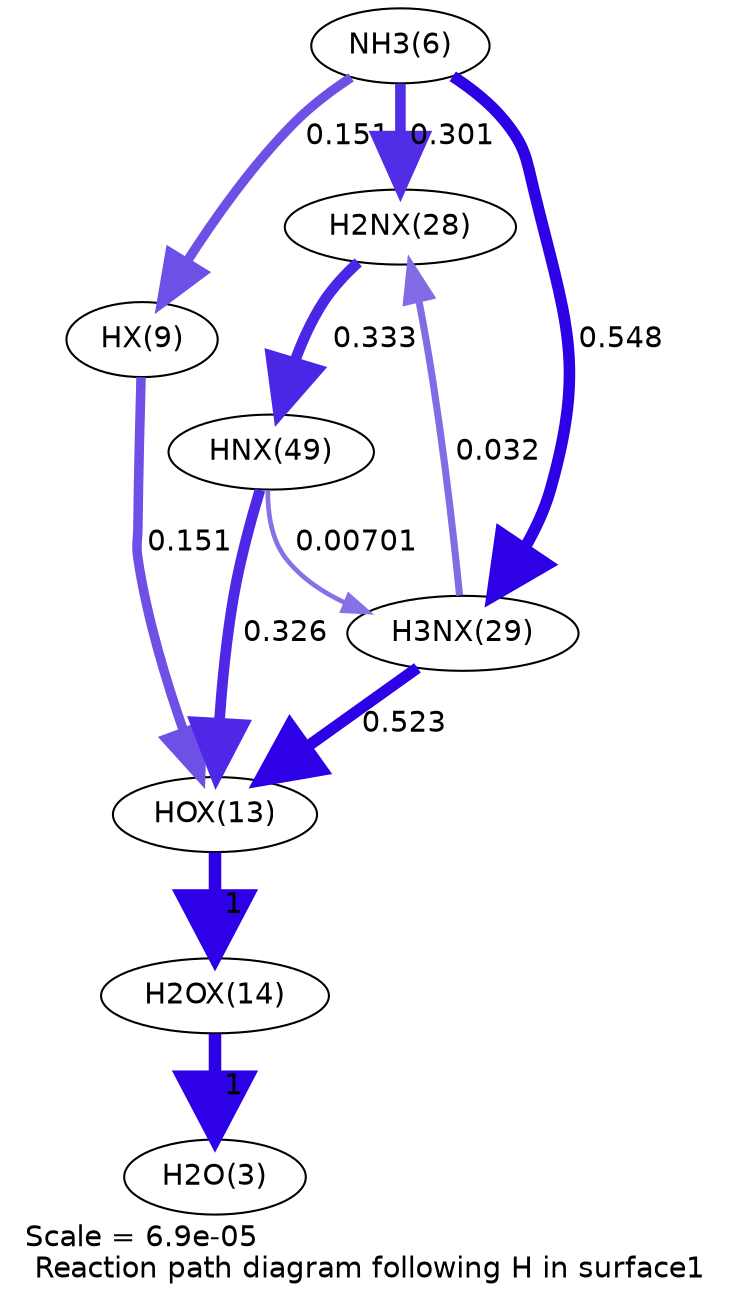 digraph reaction_paths {
center=1;
s7 -> s12[fontname="Helvetica", penwidth=4.57, arrowsize=2.29, color="0.7, 0.651, 0.9"
, label=" 0.151"];
s7 -> s19[fontname="Helvetica", penwidth=5.09, arrowsize=2.55, color="0.7, 0.801, 0.9"
, label=" 0.301"];
s7 -> s20[fontname="Helvetica", penwidth=5.55, arrowsize=2.77, color="0.7, 1.05, 0.9"
, label=" 0.548"];
s12 -> s14[fontname="Helvetica", penwidth=4.57, arrowsize=2.29, color="0.7, 0.651, 0.9"
, label=" 0.151"];
s20 -> s19[fontname="Helvetica", penwidth=3.4, arrowsize=1.7, color="0.7, 0.532, 0.9"
, label=" 0.032"];
s19 -> s22[fontname="Helvetica", penwidth=5.17, arrowsize=2.59, color="0.7, 0.833, 0.9"
, label=" 0.333"];
s22 -> s20[fontname="Helvetica", penwidth=2.26, arrowsize=1.13, color="0.7, 0.507, 0.9"
, label=" 0.00701"];
s20 -> s14[fontname="Helvetica", penwidth=5.51, arrowsize=2.76, color="0.7, 1.02, 0.9"
, label=" 0.523"];
s22 -> s14[fontname="Helvetica", penwidth=5.15, arrowsize=2.58, color="0.7, 0.826, 0.9"
, label=" 0.326"];
s14 -> s15[fontname="Helvetica", penwidth=6, arrowsize=3, color="0.7, 1.5, 0.9"
, label=" 1"];
s15 -> s4[fontname="Helvetica", penwidth=6, arrowsize=3, color="0.7, 1.5, 0.9"
, label=" 1"];
s4 [ fontname="Helvetica", label="H2O(3)"];
s7 [ fontname="Helvetica", label="NH3(6)"];
s12 [ fontname="Helvetica", label="HX(9)"];
s14 [ fontname="Helvetica", label="HOX(13)"];
s15 [ fontname="Helvetica", label="H2OX(14)"];
s19 [ fontname="Helvetica", label="H2NX(28)"];
s20 [ fontname="Helvetica", label="H3NX(29)"];
s22 [ fontname="Helvetica", label="HNX(49)"];
 label = "Scale = 6.9e-05\l Reaction path diagram following H in surface1";
 fontname = "Helvetica";
}

